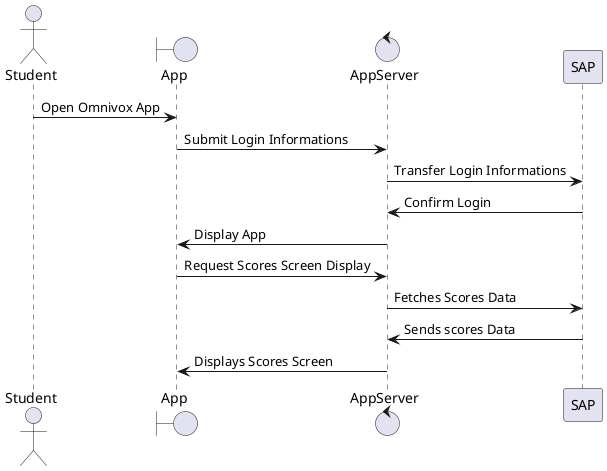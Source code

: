 @startuml Omnivox
actor Student as student
boundary App as app
control AppServer as server
participant SAP as sap

student -> app : Open Omnivox App
app -> server : Submit Login Informations
server -> sap : Transfer Login Informations
sap -> server : Confirm Login
server -> app : Display App
app -> server : Request Scores Screen Display
server -> sap : Fetches Scores Data
sap -> server : Sends scores Data
server -> app : Displays Scores Screen
@enduml

